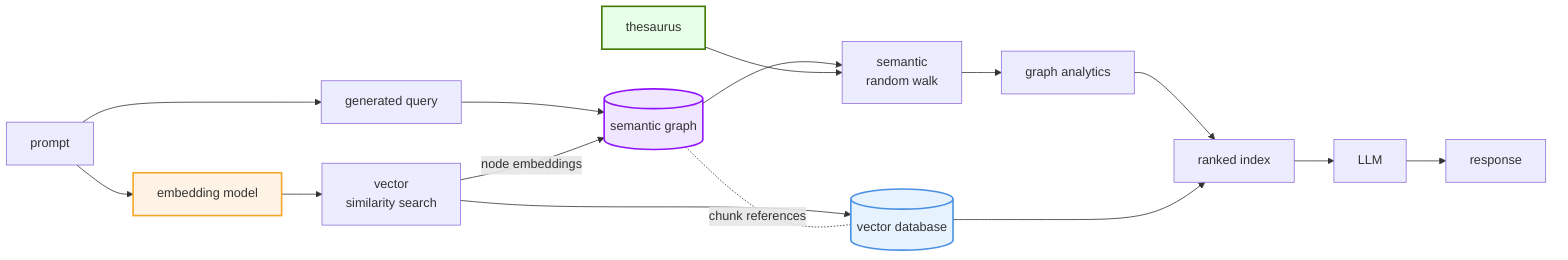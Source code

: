graph LR
    %% Define database and special shapes
    P[prompt]
    SG[(semantic graph)]
    VD[(vector database)]
    LLM[LLM]
    Z[response]
    
    %% Main flow paths
    P --> Q[generated query]
    P --> EM[embedding model]
    
    %% Upper path through graph elements
    Q --> SG
    SG --> W[semantic<br/>random walk]
    T[thesaurus] --> W
    W --> GA[graph analytics]
    
    %% Lower path through vector elements
    EM --> SS[vector<br/>similarity search]
    SS --> VD
    
    %% Node embeddings and chunk references
    SG -.-|chunk references| VD
    SS -->|node embeddings| SG
    
    %% Final convergence
    GA --> RI[ranked index]
    VD --> RI
    RI --> LLM
    LLM --> Z

    %% Styling classes
    classDef dataSource fill:#f4f4f4,stroke:#666,stroke-width:2px;
    classDef storage fill:#e6f3ff,stroke:#4a90e2,stroke-width:2px;
    classDef embedding fill:#fff3e6,stroke:#f5a623,stroke-width:2px;
    classDef lexical fill:#f0e6ff,stroke:#4a90e2,stroke-width:2px;
    classDef semantic fill:#f0e6ff,stroke:#9013fe,stroke-width:2px;
    classDef reference fill:#e6ffe6,stroke:#417505,stroke-width:2px;

    %% Apply styles by layer/type
    class SDS,UDS dataSource;
    class SG,VD storage;
    class EM embedding;
    class LG lexical;
    class SG semantic;
    class ONT,T reference;